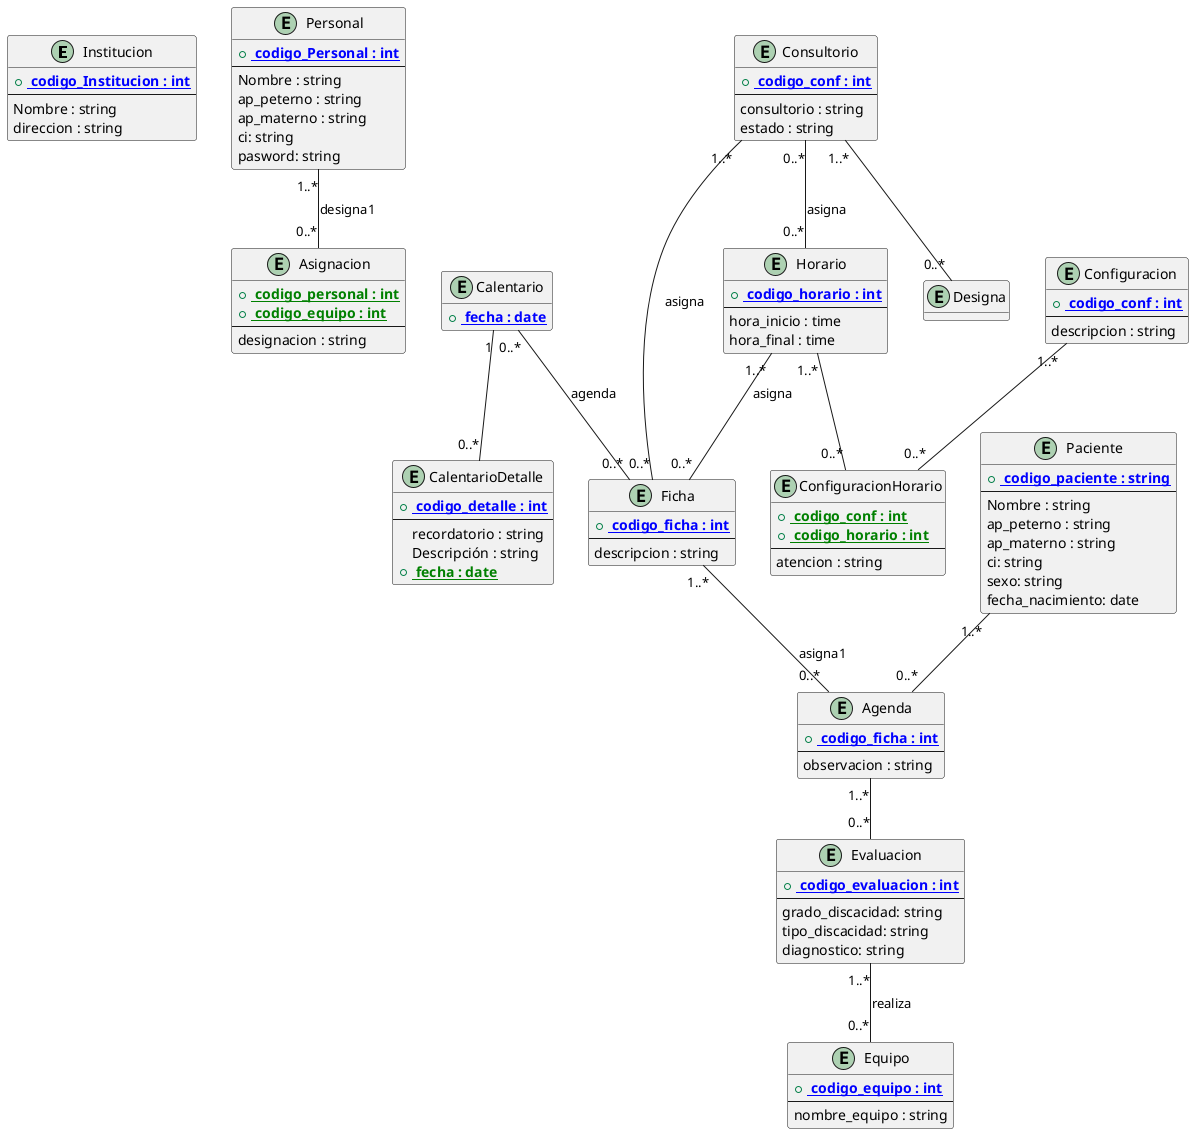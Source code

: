 @startuml

!define TABLE(name, desc) class name as "desc" << (T,#FFAAAA) >>
!define PK() <color:blue><b><u>
!define FK() <color:green><b><u>

hide methods
hide stereotypes

entity "Institucion" as institucion {
    + PK() codigo_Institucion : int
    --
    Nombre : string
    direccion : string
}

entity "Personal" as personal {
    + PK() codigo_Personal : int
    --
    Nombre : string
    ap_peterno : string
    ap_materno : string
    ci: string
    pasword: string
}

entity "Equipo" as equipo {
    + PK() codigo_equipo : int
    --
    nombre_equipo : string
}

entity "Asignacion" as asignacion {
    + FK() codigo_personal : int
    + FK() codigo_equipo : int
    --
    designacion : string
}

entity "Calentario" as calendario {
    + PK() fecha : date
}

entity "CalentarioDetalle" as calendarioDetalle {
    + PK() codigo_detalle : int
    --
    recordatorio : string
    Descripción : string
    + FK() fecha : date
}

entity "Configuracion" as configuracion {
    + PK() codigo_conf : int
    --
    descripcion : string
}

entity "Horario" as horario {
    + PK() codigo_horario : int
    --
    hora_inicio : time
    hora_final : time
}

entity "ConfiguracionHorario" as configuracionHorario {
    + FK() codigo_conf : int
    + FK() codigo_horario : int
    --
    atencion : string
}

entity "Consultorio" as consultorio {
    + PK() codigo_conf : int
    --
    consultorio : string
    estado : string
}

entity "Designa" as designa {
}

entity "Ficha" as ficha {
    + PK() codigo_ficha : int
    --
    descripcion : string
}

entity "Agenda" as agenda {
    + PK() codigo_ficha : int
    --
    observacion : string
}

entity "Paciente" as paciente {
    + PK() codigo_paciente : string
    --
    Nombre : string
    ap_peterno : string
    ap_materno : string
    ci: string
    sexo: string
    fecha_nacimiento: date
}

entity "Evaluacion" as evaluacion {
    + PK() codigo_evaluacion : int
    --
    grado_discacidad: string
    tipo_discacidad: string
    diagnostico: string
}

ficha "1..*" -- "0..*" agenda : asigna1
personal "1..*" -- "0..*" asignacion : designa1
evaluacion "1..*" -- "0..*" equipo : realiza
paciente "1..*" -- "0..*" agenda
agenda "1..*" -- "0..*" evaluacion
calendario "1" -- "0..*" calendarioDetalle
configuracion "1..*" -- "0..*" configuracionHorario
horario "1..*" -- "0..*" configuracionHorario
consultorio "1..*" -- "0..*" designa
consultorio "0..*" -- "0..*" horario : asigna
calendario "0..*" -- "0..*" ficha : agenda
consultorio "1..*" -- "0..*" ficha : asigna
horario "1..*" -- "0..*" ficha : asigna

@enduml
